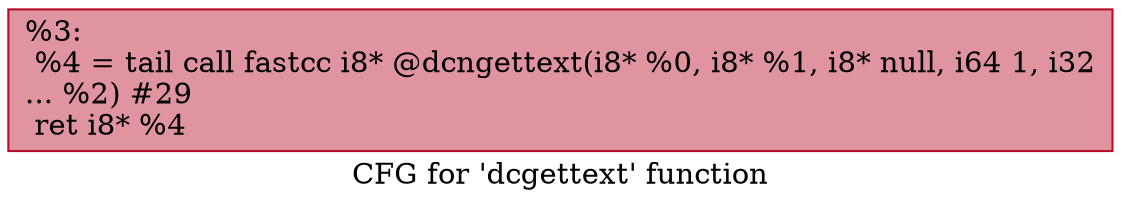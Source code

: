 digraph "CFG for 'dcgettext' function" {
	label="CFG for 'dcgettext' function";

	Node0x18fbeb0 [shape=record,color="#b70d28ff", style=filled, fillcolor="#b70d2870",label="{%3:\l  %4 = tail call fastcc i8* @dcngettext(i8* %0, i8* %1, i8* null, i64 1, i32\l... %2) #29\l  ret i8* %4\l}"];
}
